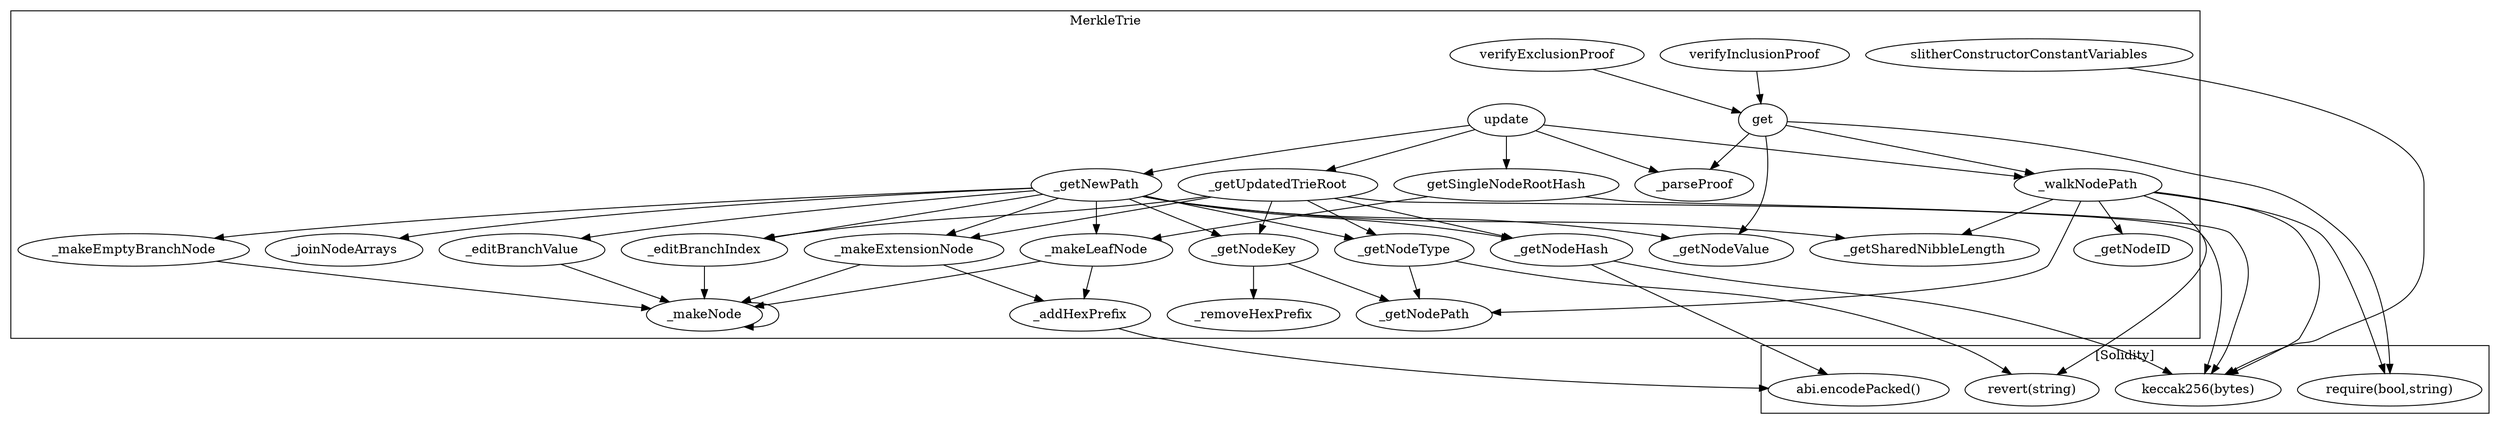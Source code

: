 strict digraph {
subgraph cluster_33291_MerkleTrie {
label = "MerkleTrie"
"33291__editBranchIndex" [label="_editBranchIndex"]
"33291__getSharedNibbleLength" [label="_getSharedNibbleLength"]
"33291__walkNodePath" [label="_walkNodePath"]
"33291__makeNode" [label="_makeNode"]
"33291__getNodeValue" [label="_getNodeValue"]
"33291__getNewPath" [label="_getNewPath"]
"33291_verifyInclusionProof" [label="verifyInclusionProof"]
"33291_update" [label="update"]
"33291__makeExtensionNode" [label="_makeExtensionNode"]
"33291__getNodePath" [label="_getNodePath"]
"33291__getUpdatedTrieRoot" [label="_getUpdatedTrieRoot"]
"33291__editBranchValue" [label="_editBranchValue"]
"33291__getNodeType" [label="_getNodeType"]
"33291__addHexPrefix" [label="_addHexPrefix"]
"33291__getNodeKey" [label="_getNodeKey"]
"33291__makeEmptyBranchNode" [label="_makeEmptyBranchNode"]
"33291_verifyExclusionProof" [label="verifyExclusionProof"]
"33291__parseProof" [label="_parseProof"]
"33291__getNodeID" [label="_getNodeID"]
"33291__removeHexPrefix" [label="_removeHexPrefix"]
"33291__getNodeHash" [label="_getNodeHash"]
"33291_get" [label="get"]
"33291_slitherConstructorConstantVariables" [label="slitherConstructorConstantVariables"]
"33291__joinNodeArrays" [label="_joinNodeArrays"]
"33291_getSingleNodeRootHash" [label="getSingleNodeRootHash"]
"33291__makeLeafNode" [label="_makeLeafNode"]
"33291__getNodeType" -> "33291__getNodePath"
"33291_verifyExclusionProof" -> "33291_get"
"33291__editBranchValue" -> "33291__makeNode"
"33291__editBranchIndex" -> "33291__makeNode"
"33291_update" -> "33291_getSingleNodeRootHash"
"33291__makeLeafNode" -> "33291__makeNode"
"33291_update" -> "33291__getUpdatedTrieRoot"
"33291_verifyInclusionProof" -> "33291_get"
"33291__makeEmptyBranchNode" -> "33291__makeNode"
"33291__walkNodePath" -> "33291__getNodeID"
"33291__getNewPath" -> "33291__joinNodeArrays"
"33291__getNewPath" -> "33291__getNodeValue"
"33291_get" -> "33291__parseProof"
"33291_getSingleNodeRootHash" -> "33291__makeLeafNode"
"33291__getUpdatedTrieRoot" -> "33291__getNodeType"
"33291__makeExtensionNode" -> "33291__makeNode"
"33291__getNewPath" -> "33291__editBranchIndex"
"33291__getNewPath" -> "33291__getSharedNibbleLength"
"33291__makeExtensionNode" -> "33291__addHexPrefix"
"33291__getUpdatedTrieRoot" -> "33291__getNodeHash"
"33291_update" -> "33291__parseProof"
"33291_get" -> "33291__getNodeValue"
"33291__walkNodePath" -> "33291__getSharedNibbleLength"
"33291__getUpdatedTrieRoot" -> "33291__makeExtensionNode"
"33291__getUpdatedTrieRoot" -> "33291__getNodeKey"
"33291__getUpdatedTrieRoot" -> "33291__editBranchIndex"
"33291__getNodeKey" -> "33291__getNodePath"
"33291_get" -> "33291__walkNodePath"
"33291__walkNodePath" -> "33291__getNodePath"
"33291__makeNode" -> "33291__makeNode"
"33291__getNewPath" -> "33291__makeExtensionNode"
"33291__getNewPath" -> "33291__makeLeafNode"
"33291__getNewPath" -> "33291__getNodeType"
"33291_update" -> "33291__getNewPath"
"33291_update" -> "33291__walkNodePath"
"33291__getNewPath" -> "33291__makeEmptyBranchNode"
"33291__makeLeafNode" -> "33291__addHexPrefix"
"33291__getNewPath" -> "33291__getNodeHash"
"33291__getNewPath" -> "33291__getNodeKey"
"33291__getNewPath" -> "33291__editBranchValue"
"33291__getNodeKey" -> "33291__removeHexPrefix"
}subgraph cluster_solidity {
label = "[Solidity]"
"require(bool,string)" 
"abi.encodePacked()" 
"keccak256(bytes)" 
"revert(string)" 
"33291__addHexPrefix" -> "abi.encodePacked()"
"33291__walkNodePath" -> "revert(string)"
"33291__getNodeHash" -> "abi.encodePacked()"
"33291__getNodeHash" -> "keccak256(bytes)"
"33291_getSingleNodeRootHash" -> "keccak256(bytes)"
"33291_slitherConstructorConstantVariables" -> "keccak256(bytes)"
"33291_get" -> "require(bool,string)"
"33291__walkNodePath" -> "require(bool,string)"
"33291__getNodeType" -> "revert(string)"
"33291__walkNodePath" -> "keccak256(bytes)"
"33291__getUpdatedTrieRoot" -> "keccak256(bytes)"
}
}